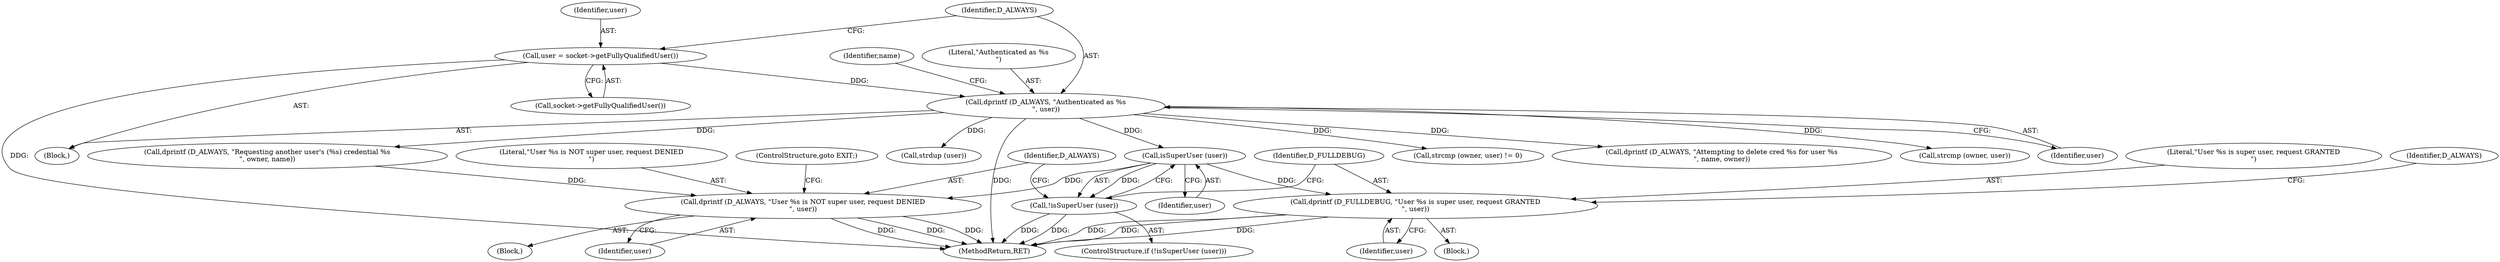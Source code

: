 digraph "0_htcondor_5e5571d1a431eb3c61977b6dd6ec90186ef79867_0@pointer" {
"1000208" [label="(Call,isSuperUser (user))"];
"1000163" [label="(Call,dprintf (D_ALWAYS, \"Authenticated as %s\n\", user))"];
"1000160" [label="(Call,user = socket->getFullyQualifiedUser())"];
"1000207" [label="(Call,!isSuperUser (user))"];
"1000211" [label="(Call,dprintf (D_ALWAYS, \"User %s is NOT super user, request DENIED\n\", user))"];
"1000218" [label="(Call,dprintf (D_FULLDEBUG, \"User %s is super user, request GRANTED\n\", user))"];
"1000226" [label="(Call,strdup (user))"];
"1000195" [label="(Call,strcmp (owner, user) != 0)"];
"1000228" [label="(Call,dprintf (D_ALWAYS, \"Attempting to delete cred %s for user %s\n\", name, owner))"];
"1000162" [label="(Call,socket->getFullyQualifiedUser())"];
"1000314" [label="(MethodReturn,RET)"];
"1000163" [label="(Call,dprintf (D_ALWAYS, \"Authenticated as %s\n\", user))"];
"1000161" [label="(Identifier,user)"];
"1000206" [label="(ControlStructure,if (!isSuperUser (user)))"];
"1000164" [label="(Identifier,D_ALWAYS)"];
"1000219" [label="(Identifier,D_FULLDEBUG)"];
"1000160" [label="(Call,user = socket->getFullyQualifiedUser())"];
"1000169" [label="(Identifier,name)"];
"1000209" [label="(Identifier,user)"];
"1000165" [label="(Literal,\"Authenticated as %s\n\")"];
"1000229" [label="(Identifier,D_ALWAYS)"];
"1000107" [label="(Block,)"];
"1000221" [label="(Identifier,user)"];
"1000211" [label="(Call,dprintf (D_ALWAYS, \"User %s is NOT super user, request DENIED\n\", user))"];
"1000220" [label="(Literal,\"User %s is super user, request GRANTED\n\")"];
"1000207" [label="(Call,!isSuperUser (user))"];
"1000196" [label="(Call,strcmp (owner, user))"];
"1000201" [label="(Call,dprintf (D_ALWAYS, \"Requesting another user's (%s) credential %s\n\", owner, name))"];
"1000212" [label="(Identifier,D_ALWAYS)"];
"1000214" [label="(Identifier,user)"];
"1000217" [label="(Block,)"];
"1000166" [label="(Identifier,user)"];
"1000208" [label="(Call,isSuperUser (user))"];
"1000218" [label="(Call,dprintf (D_FULLDEBUG, \"User %s is super user, request GRANTED\n\", user))"];
"1000213" [label="(Literal,\"User %s is NOT super user, request DENIED\n\")"];
"1000210" [label="(Block,)"];
"1000215" [label="(ControlStructure,goto EXIT;)"];
"1000208" -> "1000207"  [label="AST: "];
"1000208" -> "1000209"  [label="CFG: "];
"1000209" -> "1000208"  [label="AST: "];
"1000207" -> "1000208"  [label="CFG: "];
"1000208" -> "1000207"  [label="DDG: "];
"1000163" -> "1000208"  [label="DDG: "];
"1000208" -> "1000211"  [label="DDG: "];
"1000208" -> "1000218"  [label="DDG: "];
"1000163" -> "1000107"  [label="AST: "];
"1000163" -> "1000166"  [label="CFG: "];
"1000164" -> "1000163"  [label="AST: "];
"1000165" -> "1000163"  [label="AST: "];
"1000166" -> "1000163"  [label="AST: "];
"1000169" -> "1000163"  [label="CFG: "];
"1000163" -> "1000314"  [label="DDG: "];
"1000160" -> "1000163"  [label="DDG: "];
"1000163" -> "1000195"  [label="DDG: "];
"1000163" -> "1000196"  [label="DDG: "];
"1000163" -> "1000201"  [label="DDG: "];
"1000163" -> "1000226"  [label="DDG: "];
"1000163" -> "1000228"  [label="DDG: "];
"1000160" -> "1000107"  [label="AST: "];
"1000160" -> "1000162"  [label="CFG: "];
"1000161" -> "1000160"  [label="AST: "];
"1000162" -> "1000160"  [label="AST: "];
"1000164" -> "1000160"  [label="CFG: "];
"1000160" -> "1000314"  [label="DDG: "];
"1000207" -> "1000206"  [label="AST: "];
"1000212" -> "1000207"  [label="CFG: "];
"1000219" -> "1000207"  [label="CFG: "];
"1000207" -> "1000314"  [label="DDG: "];
"1000207" -> "1000314"  [label="DDG: "];
"1000211" -> "1000210"  [label="AST: "];
"1000211" -> "1000214"  [label="CFG: "];
"1000212" -> "1000211"  [label="AST: "];
"1000213" -> "1000211"  [label="AST: "];
"1000214" -> "1000211"  [label="AST: "];
"1000215" -> "1000211"  [label="CFG: "];
"1000211" -> "1000314"  [label="DDG: "];
"1000211" -> "1000314"  [label="DDG: "];
"1000211" -> "1000314"  [label="DDG: "];
"1000201" -> "1000211"  [label="DDG: "];
"1000218" -> "1000217"  [label="AST: "];
"1000218" -> "1000221"  [label="CFG: "];
"1000219" -> "1000218"  [label="AST: "];
"1000220" -> "1000218"  [label="AST: "];
"1000221" -> "1000218"  [label="AST: "];
"1000229" -> "1000218"  [label="CFG: "];
"1000218" -> "1000314"  [label="DDG: "];
"1000218" -> "1000314"  [label="DDG: "];
"1000218" -> "1000314"  [label="DDG: "];
}
